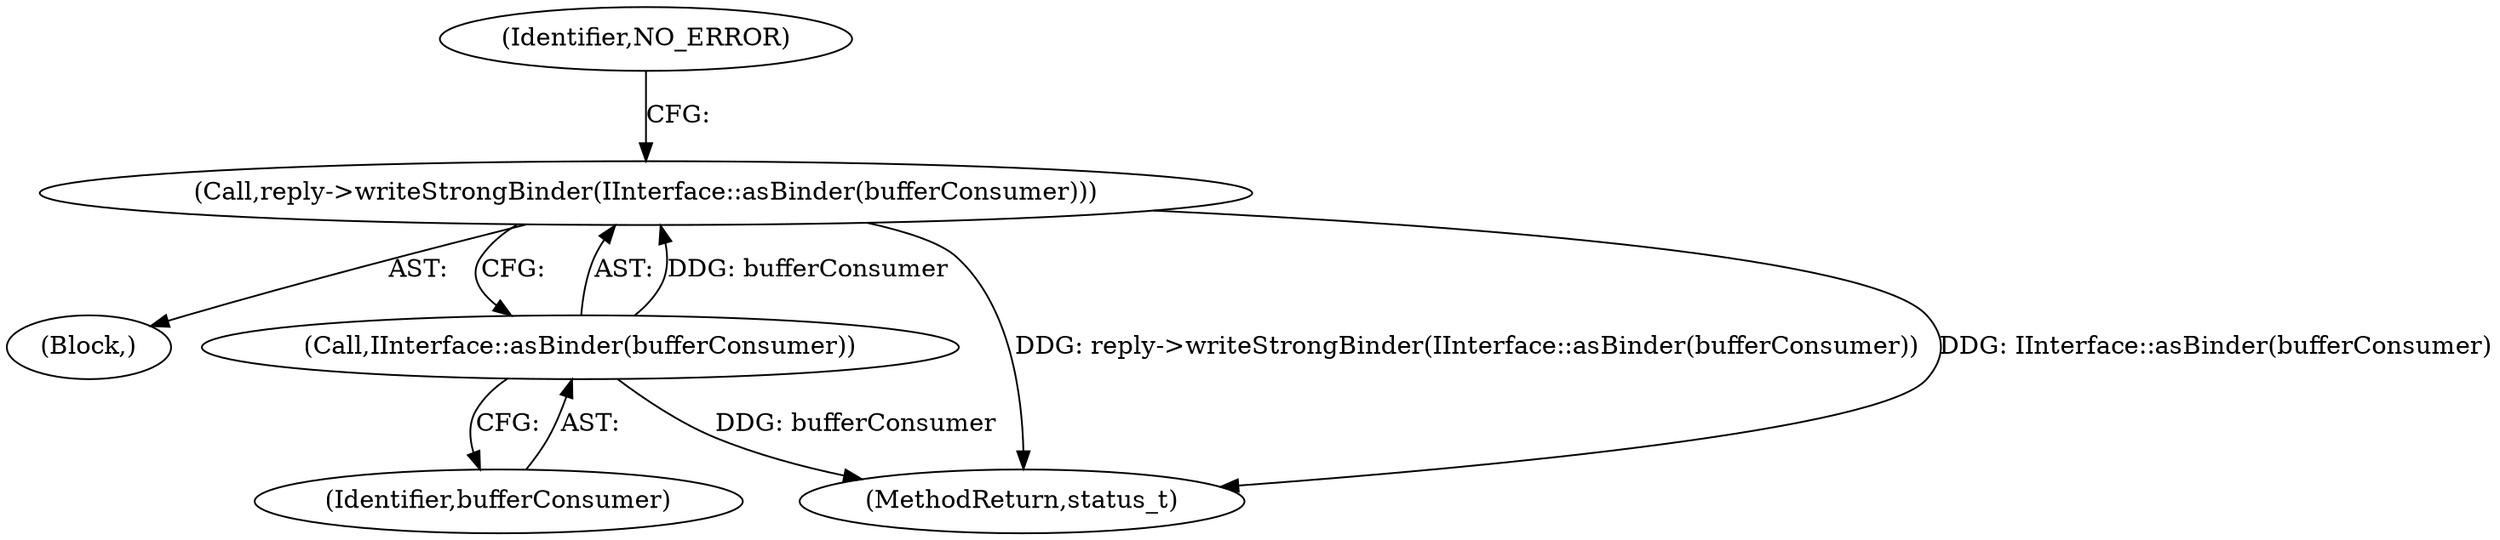 digraph "0_Android_0bb5ced60304da7f61478ffd359e7ba65d72f181@API" {
"1000866" [label="(Call,reply->writeStrongBinder(IInterface::asBinder(bufferConsumer)))"];
"1000867" [label="(Call,IInterface::asBinder(bufferConsumer))"];
"1000868" [label="(Identifier,bufferConsumer)"];
"1000870" [label="(Identifier,NO_ERROR)"];
"1000862" [label="(Block,)"];
"1000867" [label="(Call,IInterface::asBinder(bufferConsumer))"];
"1000866" [label="(Call,reply->writeStrongBinder(IInterface::asBinder(bufferConsumer)))"];
"1001353" [label="(MethodReturn,status_t)"];
"1000866" -> "1000862"  [label="AST: "];
"1000866" -> "1000867"  [label="CFG: "];
"1000867" -> "1000866"  [label="AST: "];
"1000870" -> "1000866"  [label="CFG: "];
"1000866" -> "1001353"  [label="DDG: reply->writeStrongBinder(IInterface::asBinder(bufferConsumer))"];
"1000866" -> "1001353"  [label="DDG: IInterface::asBinder(bufferConsumer)"];
"1000867" -> "1000866"  [label="DDG: bufferConsumer"];
"1000867" -> "1000868"  [label="CFG: "];
"1000868" -> "1000867"  [label="AST: "];
"1000867" -> "1001353"  [label="DDG: bufferConsumer"];
}
